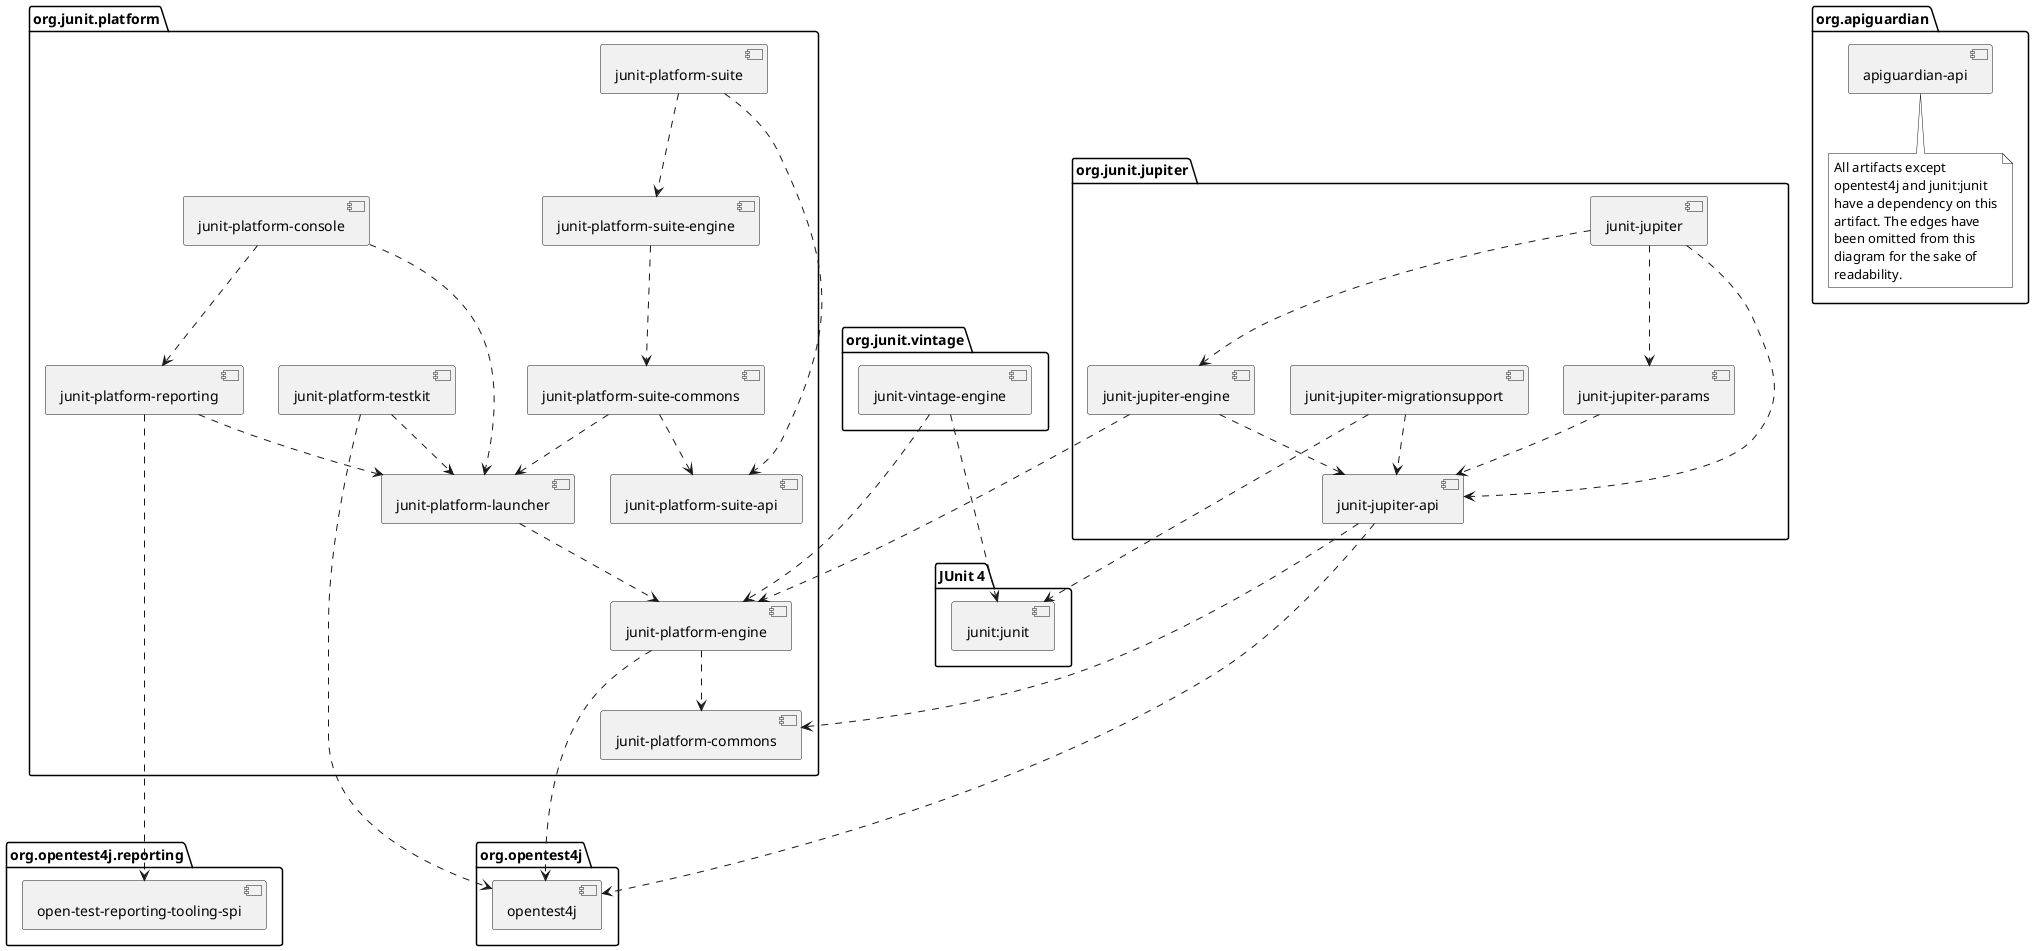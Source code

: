 @startuml

skinparam {
    defaultFontName sans-serif
}

package org.junit.jupiter {
    [junit-jupiter] as jupiter
    [junit-jupiter-api] as jupiter_api
    [junit-jupiter-engine] as jupiter_engine
    [junit-jupiter-params] as jupiter_params
    [junit-jupiter-migrationsupport] as jupiter_migration_support
}

package org.junit.vintage {
    [junit-vintage-engine] as vintage_engine
}

package org.junit.platform {
    [junit-platform-commons] as commons
    [junit-platform-console] as console
    [junit-platform-engine] as engine
    [junit-platform-launcher] as launcher
    [junit-platform-reporting] as reporting
    [junit-platform-suite] as suite
    [junit-platform-suite-api] as suite_api
    [junit-platform-suite-commons] as suite_commons
    [junit-platform-suite-engine] as suite_engine
    [junit-platform-testkit] as testkit
}

package "JUnit 4" {
    [junit:junit] as junit4
}

package org.opentest4j {
    [opentest4j]
}

package org.opentest4j.reporting {
    [open-test-reporting-tooling-spi] as otr_tooling_spi
}

package org.apiguardian {
    [apiguardian-api] as apiguardian
    note bottom of apiguardian #white
        All artifacts except
        opentest4j and junit:junit
        have a dependency on this
        artifact. The edges have
        been omitted from this
        diagram for the sake of
        readability.
    endnote
}

jupiter ..> jupiter_api
jupiter ..> jupiter_params
jupiter ..> jupiter_engine

jupiter_api ....> opentest4j
jupiter_api ...> commons

jupiter_engine ...> engine
jupiter_engine ..> jupiter_api

jupiter_params ..> jupiter_api
jupiter_migration_support ..> jupiter_api
jupiter_migration_support ...> junit4

console ..> launcher
console ..> reporting

launcher ..> engine

engine ....> opentest4j
engine ..> commons

reporting ..> launcher
reporting ......> otr_tooling_spi

suite ..> suite_api
suite ..> suite_engine

suite_engine ..> suite_commons

suite_commons ..> launcher
suite_commons ..> suite_api

testkit ....> opentest4j
testkit ..> launcher

vintage_engine ...> engine
vintage_engine ..> junit4

@enduml
